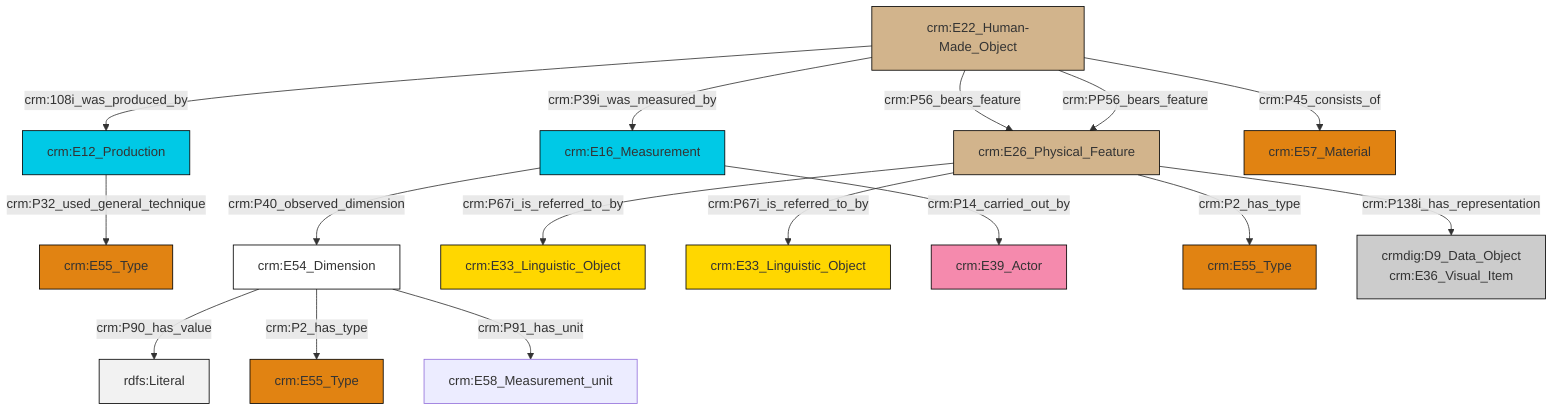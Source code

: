 graph TD
classDef Literal fill:#f2f2f2,stroke:#000000;
classDef CRM_Entity fill:#FFFFFF,stroke:#000000;
classDef Temporal_Entity fill:#00C9E6, stroke:#000000;
classDef Type fill:#E18312, stroke:#000000;
classDef Time-Span fill:#2C9C91, stroke:#000000;
classDef Appellation fill:#FFEB7F, stroke:#000000;
classDef Place fill:#008836, stroke:#000000;
classDef Persistent_Item fill:#B266B2, stroke:#000000;
classDef Conceptual_Object fill:#FFD700, stroke:#000000;
classDef Physical_Thing fill:#D2B48C, stroke:#000000;
classDef Actor fill:#f58aad, stroke:#000000;
classDef PC_Classes fill:#4ce600, stroke:#000000;
classDef Multi fill:#cccccc,stroke:#000000;

0["crm:E22_Human-Made_Object"]:::Physical_Thing -->|crm:108i_was_produced_by| 1["crm:E12_Production"]:::Temporal_Entity
10["crm:E16_Measurement"]:::Temporal_Entity -->|crm:P40_observed_dimension| 6["crm:E54_Dimension"]:::CRM_Entity
6["crm:E54_Dimension"]:::CRM_Entity -->|crm:P90_has_value| 13[rdfs:Literal]:::Literal
6["crm:E54_Dimension"]:::CRM_Entity -->|crm:P2_has_type| 11["crm:E55_Type"]:::Type
4["crm:E26_Physical_Feature"]:::Physical_Thing -->|crm:P67i_is_referred_to_by| 16["crm:E33_Linguistic_Object"]:::Conceptual_Object
10["crm:E16_Measurement"]:::Temporal_Entity -->|crm:P14_carried_out_by| 17["crm:E39_Actor"]:::Actor
1["crm:E12_Production"]:::Temporal_Entity -->|crm:P32_used_general_technique| 2["crm:E55_Type"]:::Type
0["crm:E22_Human-Made_Object"]:::Physical_Thing -->|crm:P56_bears_feature| 4["crm:E26_Physical_Feature"]:::Physical_Thing
0["crm:E22_Human-Made_Object"]:::Physical_Thing -->|crm:P39i_was_measured_by| 10["crm:E16_Measurement"]:::Temporal_Entity
6["crm:E54_Dimension"]:::CRM_Entity -->|crm:P91_has_unit| 8["crm:E58_Measurement_unit"]:::Default
4["crm:E26_Physical_Feature"]:::Physical_Thing -->|crm:P2_has_type| 18["crm:E55_Type"]:::Type
0["crm:E22_Human-Made_Object"]:::Physical_Thing -->|crm:P45_consists_of| 21["crm:E57_Material"]:::Type
0["crm:E22_Human-Made_Object"]:::Physical_Thing -->|crm:PP56_bears_feature| 4["crm:E26_Physical_Feature"]:::Physical_Thing
4["crm:E26_Physical_Feature"]:::Physical_Thing -->|crm:P138i_has_representation| 23["crmdig:D9_Data_Object<br>crm:E36_Visual_Item"]:::Multi
4["crm:E26_Physical_Feature"]:::Physical_Thing -->|crm:P67i_is_referred_to_by| 14["crm:E33_Linguistic_Object"]:::Conceptual_Object